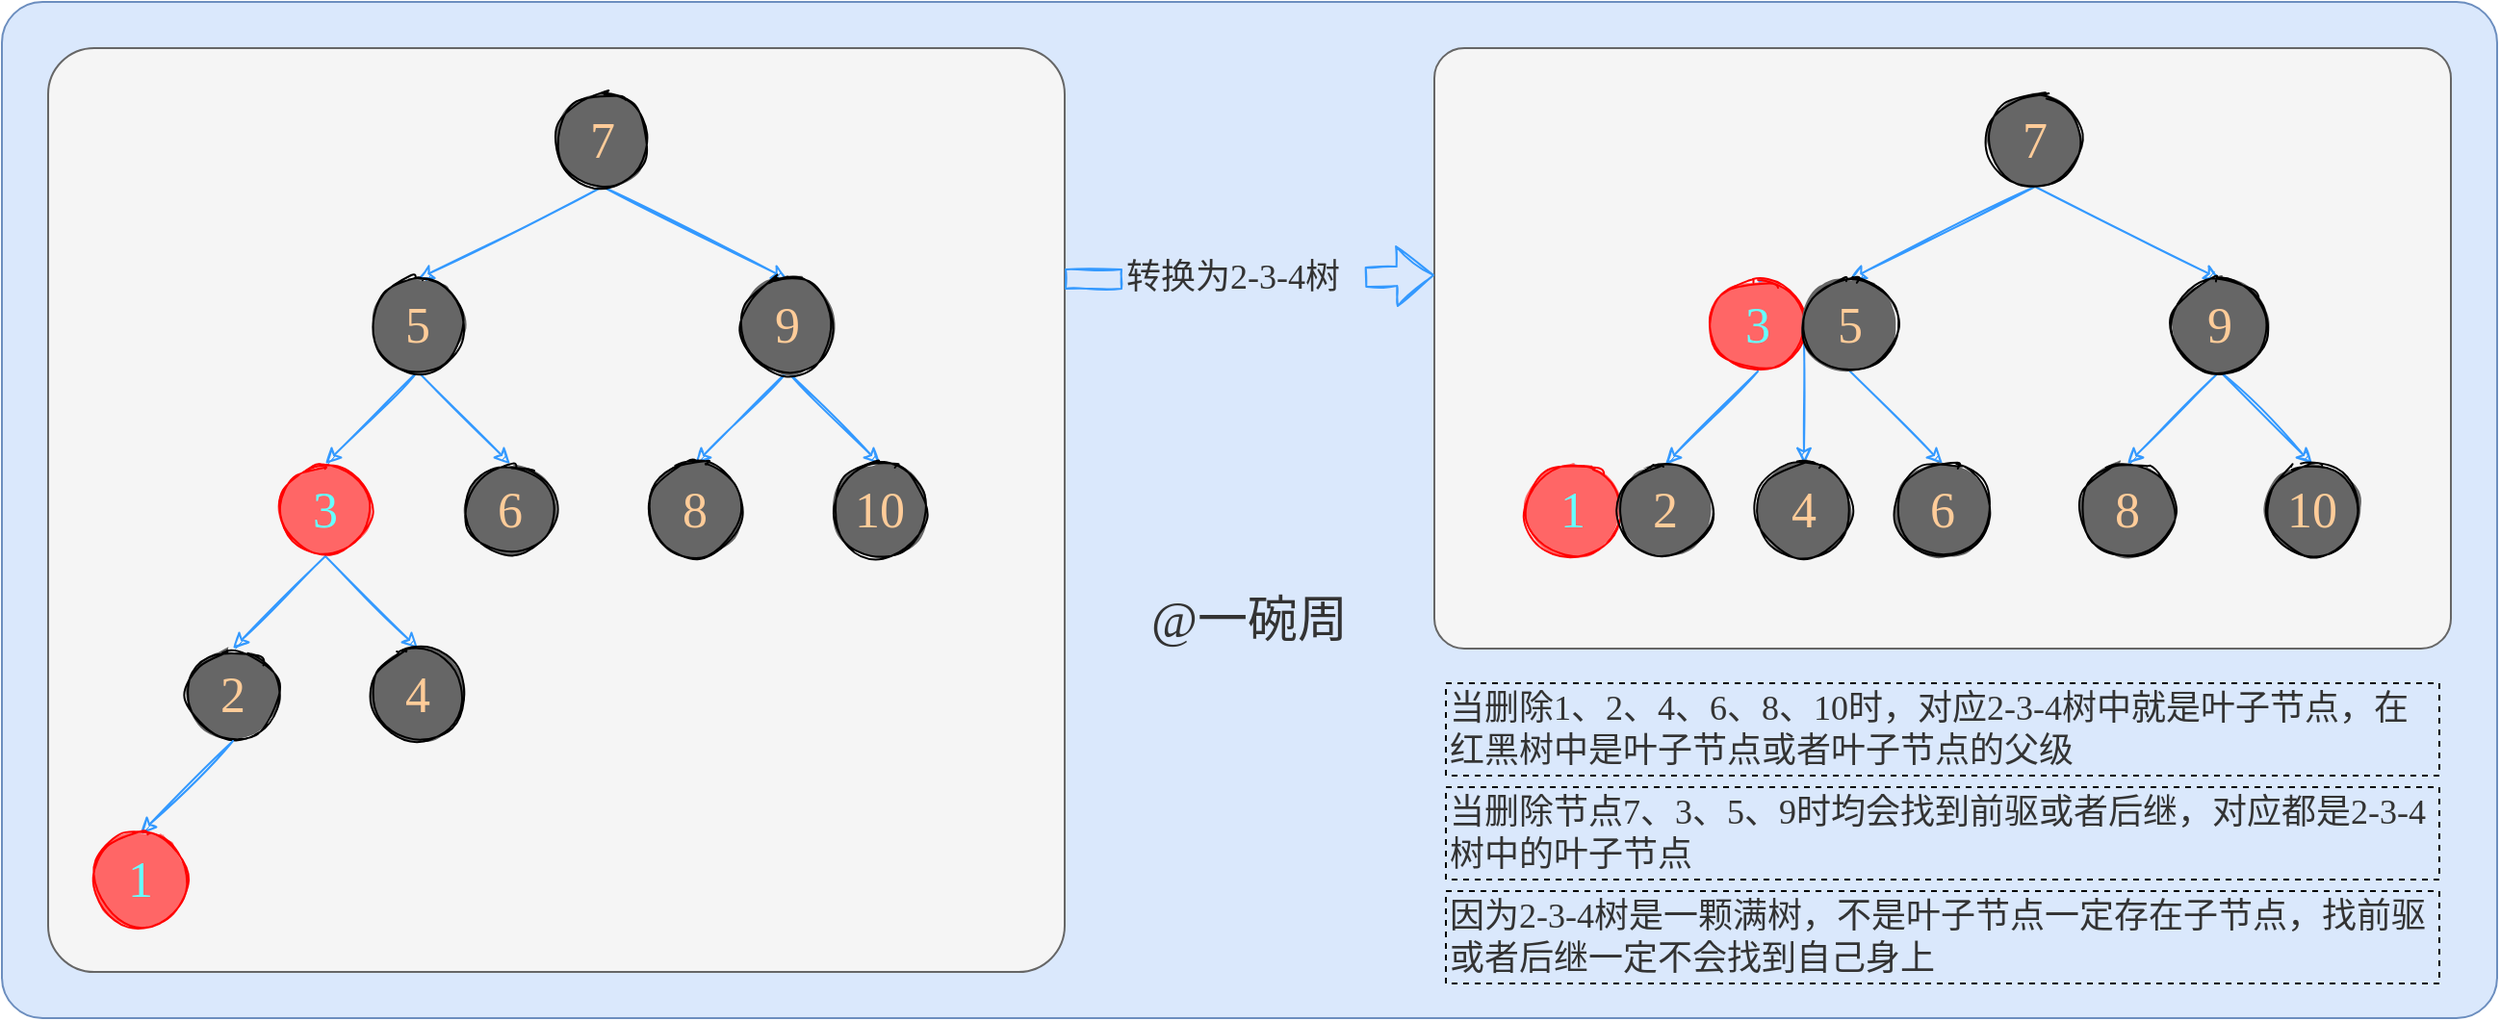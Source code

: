 <mxfile version="16.5.1" type="device"><diagram id="sbTQmbd6wwS1U6yTLp65" name="第 1 页"><mxGraphModel dx="-4282" dy="214" grid="1" gridSize="6" guides="1" tooltips="1" connect="1" arrows="1" fold="1" page="0" pageScale="1" pageWidth="827" pageHeight="1169" math="0" shadow="0"><root><mxCell id="0"/><mxCell id="1" parent="0"/><mxCell id="ivH2IacFtsF_XydCR1d3-26" value="" style="rounded=1;whiteSpace=wrap;html=1;fontFamily=Comic Sans MS;fontSize=18;fillColor=#dae8fc;strokeColor=#6c8ebf;arcSize=4;" parent="1" vertex="1"><mxGeometry x="6192" y="1128" width="1296" height="528" as="geometry"/></mxCell><mxCell id="fc86tOgBMqxgkYuQEkEB-153" value="" style="rounded=1;whiteSpace=wrap;html=1;sketch=0;fillStyle=auto;fontFamily=Comic Sans MS;fontSize=26;strokeColor=#666666;fillColor=#f5f5f5;arcSize=5;fontColor=#333333;" vertex="1" parent="1"><mxGeometry x="6936" y="1152" width="528" height="312" as="geometry"/></mxCell><mxCell id="fc86tOgBMqxgkYuQEkEB-154" style="edgeStyle=none;rounded=0;sketch=1;orthogonalLoop=1;jettySize=auto;html=1;exitX=1;exitY=0.473;exitDx=0;exitDy=0;entryX=0;entryY=0.378;entryDx=0;entryDy=0;entryPerimeter=0;fontFamily=Comic Sans MS;fontSize=18;fontColor=#333333;strokeColor=#3399FF;shape=flexArrow;startArrow=none;exitPerimeter=0;" edge="1" parent="1" source="fc86tOgBMqxgkYuQEkEB-156" target="fc86tOgBMqxgkYuQEkEB-153"><mxGeometry relative="1" as="geometry"/></mxCell><mxCell id="rxAGCjy9rbUy3xPKVwOK-19" value="" style="rounded=1;whiteSpace=wrap;html=1;sketch=0;fillStyle=auto;fontFamily=Comic Sans MS;fontSize=26;strokeColor=#666666;fillColor=#f5f5f5;arcSize=5;fontColor=#333333;" parent="1" vertex="1"><mxGeometry x="6216" y="1152" width="528" height="480" as="geometry"/></mxCell><mxCell id="rxAGCjy9rbUy3xPKVwOK-16" style="edgeStyle=none;rounded=0;sketch=1;orthogonalLoop=1;jettySize=auto;html=1;exitX=0.5;exitY=1;exitDx=0;exitDy=0;strokeColor=#9673A6;" parent="1" edge="1"><mxGeometry relative="1" as="geometry"><mxPoint x="560" y="560" as="sourcePoint"/></mxGeometry></mxCell><mxCell id="H94IqiTyf-CZfNIgYXHl-122" value="@一碗周" style="text;html=1;strokeColor=none;fillColor=none;align=center;verticalAlign=middle;whiteSpace=wrap;rounded=0;sketch=1;fillStyle=auto;fontFamily=Comic Sans MS;fontSize=26;fontColor=#333333;" parent="1" vertex="1"><mxGeometry x="6780" y="1434" width="120" height="30" as="geometry"/></mxCell><mxCell id="NptfwbpKZvffplfdBvXp-281" style="edgeStyle=none;rounded=0;sketch=1;orthogonalLoop=1;jettySize=auto;html=1;exitX=0.5;exitY=1;exitDx=0;exitDy=0;fontFamily=Comic Sans MS;fontSize=18;startArrow=none;startFill=0;endArrow=classic;endFill=1;strokeColor=#3399FF;entryX=0.5;entryY=0;entryDx=0;entryDy=0;" parent="1" source="NptfwbpKZvffplfdBvXp-339" target="NptfwbpKZvffplfdBvXp-341" edge="1"><mxGeometry relative="1" as="geometry"><mxPoint x="6600" y="1332" as="sourcePoint"/><mxPoint x="6552" y="1362" as="targetPoint"/></mxGeometry></mxCell><mxCell id="NptfwbpKZvffplfdBvXp-282" style="edgeStyle=none;rounded=0;sketch=1;orthogonalLoop=1;jettySize=auto;html=1;exitX=0.5;exitY=1;exitDx=0;exitDy=0;fontFamily=Comic Sans MS;fontSize=18;startArrow=none;startFill=0;endArrow=classic;endFill=1;strokeColor=#3399FF;entryX=0.5;entryY=0;entryDx=0;entryDy=0;" parent="1" source="NptfwbpKZvffplfdBvXp-339" target="NptfwbpKZvffplfdBvXp-340" edge="1"><mxGeometry relative="1" as="geometry"><mxPoint x="6600" y="1332" as="sourcePoint"/><mxPoint x="6642" y="1356" as="targetPoint"/></mxGeometry></mxCell><mxCell id="NptfwbpKZvffplfdBvXp-285" style="edgeStyle=none;rounded=0;sketch=1;orthogonalLoop=1;jettySize=auto;html=1;exitX=0.5;exitY=1;exitDx=0;exitDy=0;entryX=0.5;entryY=0;entryDx=0;entryDy=0;fontFamily=Comic Sans MS;fontSize=18;endArrow=classic;endFill=1;strokeColor=#3399FF;" parent="1" source="NptfwbpKZvffplfdBvXp-338" target="NptfwbpKZvffplfdBvXp-342" edge="1"><mxGeometry relative="1" as="geometry"><mxPoint x="6408" y="1326" as="sourcePoint"/><mxPoint x="6456" y="1376.5" as="targetPoint"/></mxGeometry></mxCell><mxCell id="NptfwbpKZvffplfdBvXp-286" style="edgeStyle=none;rounded=0;sketch=1;orthogonalLoop=1;jettySize=auto;html=1;exitX=0.5;exitY=1;exitDx=0;exitDy=0;fontFamily=Comic Sans MS;fontSize=18;startArrow=none;startFill=0;endArrow=classic;endFill=1;strokeColor=#3399FF;entryX=0.5;entryY=0;entryDx=0;entryDy=0;entryPerimeter=0;" parent="1" source="NptfwbpKZvffplfdBvXp-337" target="NptfwbpKZvffplfdBvXp-339" edge="1"><mxGeometry relative="1" as="geometry"><mxPoint x="6432" y="1245.5" as="sourcePoint"/><mxPoint x="6504" y="1272" as="targetPoint"/></mxGeometry></mxCell><mxCell id="NptfwbpKZvffplfdBvXp-291" style="edgeStyle=none;rounded=0;sketch=1;orthogonalLoop=1;jettySize=auto;html=1;exitX=0.5;exitY=1;exitDx=0;exitDy=0;fontFamily=Comic Sans MS;fontSize=18;startArrow=none;startFill=0;endArrow=classic;endFill=1;strokeColor=#3399FF;entryX=0.5;entryY=0;entryDx=0;entryDy=0;" parent="1" source="NptfwbpKZvffplfdBvXp-337" target="NptfwbpKZvffplfdBvXp-338" edge="1"><mxGeometry relative="1" as="geometry"><mxPoint x="6432" y="1245.5" as="sourcePoint"/><mxPoint x="6408" y="1272" as="targetPoint"/></mxGeometry></mxCell><mxCell id="NptfwbpKZvffplfdBvXp-293" style="edgeStyle=none;rounded=0;sketch=1;orthogonalLoop=1;jettySize=auto;html=1;exitX=0.5;exitY=1;exitDx=0;exitDy=0;entryX=0.5;entryY=0;entryDx=0;entryDy=0;fontFamily=Comic Sans MS;fontSize=18;startArrow=none;startFill=0;endArrow=classic;endFill=1;strokeColor=#3399FF;" parent="1" source="NptfwbpKZvffplfdBvXp-298" target="NptfwbpKZvffplfdBvXp-294" edge="1"><mxGeometry relative="1" as="geometry"/></mxCell><mxCell id="NptfwbpKZvffplfdBvXp-294" value="&lt;font face=&quot;Comic Sans MS&quot;&gt;&lt;span style=&quot;font-size: 26px&quot;&gt;4&lt;/span&gt;&lt;/font&gt;" style="ellipse;whiteSpace=wrap;html=1;fillColor=#666666;strokeColor=#000000;sketch=1;fillStyle=solid;fontColor=#FFCC99;" parent="1" vertex="1"><mxGeometry x="6384" y="1464" width="48" height="48" as="geometry"/></mxCell><mxCell id="NptfwbpKZvffplfdBvXp-295" style="edgeStyle=none;rounded=0;sketch=1;orthogonalLoop=1;jettySize=auto;html=1;exitX=0.5;exitY=1;exitDx=0;exitDy=0;entryX=0.5;entryY=0;entryDx=0;entryDy=0;fontFamily=Comic Sans MS;fontSize=18;startArrow=none;startFill=0;endArrow=classic;endFill=1;strokeColor=#3399FF;" parent="1" source="NptfwbpKZvffplfdBvXp-338" target="NptfwbpKZvffplfdBvXp-298" edge="1"><mxGeometry relative="1" as="geometry"><mxPoint x="6336" y="1342.5" as="sourcePoint"/></mxGeometry></mxCell><mxCell id="NptfwbpKZvffplfdBvXp-297" style="edgeStyle=none;rounded=0;sketch=1;orthogonalLoop=1;jettySize=auto;html=1;exitX=0.5;exitY=1;exitDx=0;exitDy=0;entryX=0.5;entryY=0;entryDx=0;entryDy=0;fontFamily=Comic Sans MS;fontSize=18;startArrow=none;startFill=0;endArrow=classic;endFill=1;strokeColor=#3399FF;" parent="1" source="NptfwbpKZvffplfdBvXp-298" target="NptfwbpKZvffplfdBvXp-299" edge="1"><mxGeometry relative="1" as="geometry"/></mxCell><mxCell id="NptfwbpKZvffplfdBvXp-298" value="&lt;font face=&quot;Comic Sans MS&quot;&gt;&lt;span style=&quot;font-size: 26px&quot;&gt;3&lt;/span&gt;&lt;/font&gt;" style="ellipse;whiteSpace=wrap;html=1;fillColor=#FF6666;strokeColor=#FF0000;sketch=1;fillStyle=solid;fontColor=#66FFFF;" parent="1" vertex="1"><mxGeometry x="6336" y="1368" width="48" height="48" as="geometry"/></mxCell><mxCell id="NptfwbpKZvffplfdBvXp-299" value="&lt;font face=&quot;Comic Sans MS&quot;&gt;&lt;span style=&quot;font-size: 26px&quot;&gt;2&lt;/span&gt;&lt;/font&gt;" style="ellipse;whiteSpace=wrap;html=1;fillColor=#666666;strokeColor=#000000;sketch=1;fillStyle=solid;fontColor=#FFCC99;" parent="1" vertex="1"><mxGeometry x="6288" y="1464" width="48" height="48" as="geometry"/></mxCell><mxCell id="NptfwbpKZvffplfdBvXp-323" style="edgeStyle=none;rounded=0;sketch=1;orthogonalLoop=1;jettySize=auto;html=1;exitX=0.5;exitY=1;exitDx=0;exitDy=0;entryX=0.5;entryY=0;entryDx=0;entryDy=0;fontFamily=Comic Sans MS;fontSize=18;startArrow=none;startFill=0;endArrow=classic;endFill=1;strokeColor=#3399FF;" parent="1" source="NptfwbpKZvffplfdBvXp-299" target="NptfwbpKZvffplfdBvXp-324" edge="1"><mxGeometry relative="1" as="geometry"><mxPoint x="6240" y="1539.5" as="sourcePoint"/></mxGeometry></mxCell><mxCell id="NptfwbpKZvffplfdBvXp-324" value="&lt;font face=&quot;Comic Sans MS&quot;&gt;&lt;span style=&quot;font-size: 26px&quot;&gt;1&lt;/span&gt;&lt;/font&gt;" style="ellipse;whiteSpace=wrap;html=1;fillColor=#FF6666;strokeColor=#FF0000;sketch=1;fillStyle=solid;fontColor=#66FFFF;" parent="1" vertex="1"><mxGeometry x="6240" y="1560" width="48" height="48" as="geometry"/></mxCell><mxCell id="NptfwbpKZvffplfdBvXp-337" value="&lt;font style=&quot;font-size: 26px&quot; face=&quot;Comic Sans MS&quot;&gt;7&lt;/font&gt;" style="ellipse;whiteSpace=wrap;html=1;fillColor=#666666;strokeColor=#000000;sketch=1;fillStyle=solid;fontColor=#FFCC99;" parent="1" vertex="1"><mxGeometry x="6480" y="1176" width="48" height="48" as="geometry"/></mxCell><mxCell id="NptfwbpKZvffplfdBvXp-338" value="&lt;font face=&quot;Comic Sans MS&quot;&gt;&lt;span style=&quot;font-size: 26px&quot;&gt;5&lt;/span&gt;&lt;/font&gt;" style="ellipse;whiteSpace=wrap;html=1;fillColor=#666666;strokeColor=#000000;sketch=1;fillStyle=solid;fontColor=#FFCC99;" parent="1" vertex="1"><mxGeometry x="6384" y="1272" width="48" height="48" as="geometry"/></mxCell><mxCell id="NptfwbpKZvffplfdBvXp-339" value="&lt;font style=&quot;font-size: 26px&quot; face=&quot;Comic Sans MS&quot;&gt;9&lt;/font&gt;" style="ellipse;whiteSpace=wrap;html=1;fillColor=#666666;strokeColor=#000000;sketch=1;fillStyle=solid;fontColor=#FFCC99;" parent="1" vertex="1"><mxGeometry x="6576" y="1272" width="48" height="48" as="geometry"/></mxCell><mxCell id="NptfwbpKZvffplfdBvXp-340" value="&lt;font style=&quot;font-size: 26px&quot; face=&quot;Comic Sans MS&quot;&gt;10&lt;/font&gt;" style="ellipse;whiteSpace=wrap;html=1;fillColor=#666666;strokeColor=#000000;sketch=1;fillStyle=solid;fontColor=#FFCC99;" parent="1" vertex="1"><mxGeometry x="6624" y="1368" width="48" height="48" as="geometry"/></mxCell><mxCell id="NptfwbpKZvffplfdBvXp-341" value="&lt;font style=&quot;font-size: 26px&quot; face=&quot;Comic Sans MS&quot;&gt;8&lt;/font&gt;" style="ellipse;whiteSpace=wrap;html=1;fillColor=#666666;strokeColor=#000000;sketch=1;fillStyle=solid;fontColor=#FFCC99;" parent="1" vertex="1"><mxGeometry x="6528" y="1368" width="48" height="48" as="geometry"/></mxCell><mxCell id="NptfwbpKZvffplfdBvXp-342" value="&lt;font face=&quot;Comic Sans MS&quot;&gt;&lt;span style=&quot;font-size: 26px&quot;&gt;6&lt;/span&gt;&lt;/font&gt;" style="ellipse;whiteSpace=wrap;html=1;fillColor=#666666;strokeColor=#000000;sketch=1;fillStyle=solid;fontColor=#FFCC99;" parent="1" vertex="1"><mxGeometry x="6432" y="1368" width="48" height="48" as="geometry"/></mxCell><mxCell id="fc86tOgBMqxgkYuQEkEB-134" style="edgeStyle=none;rounded=0;sketch=1;orthogonalLoop=1;jettySize=auto;html=1;exitX=0.5;exitY=1;exitDx=0;exitDy=0;fontFamily=Comic Sans MS;fontSize=18;startArrow=none;startFill=0;endArrow=classic;endFill=1;strokeColor=#3399FF;entryX=0.5;entryY=0;entryDx=0;entryDy=0;" edge="1" parent="1" source="fc86tOgBMqxgkYuQEkEB-149" target="fc86tOgBMqxgkYuQEkEB-151"><mxGeometry relative="1" as="geometry"><mxPoint x="7344" y="1332" as="sourcePoint"/><mxPoint x="7296" y="1362" as="targetPoint"/></mxGeometry></mxCell><mxCell id="fc86tOgBMqxgkYuQEkEB-135" style="edgeStyle=none;rounded=0;sketch=1;orthogonalLoop=1;jettySize=auto;html=1;exitX=0.5;exitY=1;exitDx=0;exitDy=0;fontFamily=Comic Sans MS;fontSize=18;startArrow=none;startFill=0;endArrow=classic;endFill=1;strokeColor=#3399FF;entryX=0.5;entryY=0;entryDx=0;entryDy=0;" edge="1" parent="1" source="fc86tOgBMqxgkYuQEkEB-149" target="fc86tOgBMqxgkYuQEkEB-150"><mxGeometry relative="1" as="geometry"><mxPoint x="7344" y="1332" as="sourcePoint"/><mxPoint x="7386" y="1356" as="targetPoint"/></mxGeometry></mxCell><mxCell id="fc86tOgBMqxgkYuQEkEB-136" style="edgeStyle=none;rounded=0;sketch=1;orthogonalLoop=1;jettySize=auto;html=1;exitX=0.5;exitY=1;exitDx=0;exitDy=0;entryX=0.5;entryY=0;entryDx=0;entryDy=0;fontFamily=Comic Sans MS;fontSize=18;endArrow=classic;endFill=1;strokeColor=#3399FF;" edge="1" parent="1" source="fc86tOgBMqxgkYuQEkEB-148" target="fc86tOgBMqxgkYuQEkEB-152"><mxGeometry relative="1" as="geometry"><mxPoint x="7152" y="1326" as="sourcePoint"/><mxPoint x="7200" y="1376.5" as="targetPoint"/></mxGeometry></mxCell><mxCell id="fc86tOgBMqxgkYuQEkEB-137" style="edgeStyle=none;rounded=0;sketch=1;orthogonalLoop=1;jettySize=auto;html=1;exitX=0.5;exitY=1;exitDx=0;exitDy=0;fontFamily=Comic Sans MS;fontSize=18;startArrow=none;startFill=0;endArrow=classic;endFill=1;strokeColor=#3399FF;entryX=0.5;entryY=0;entryDx=0;entryDy=0;entryPerimeter=0;" edge="1" parent="1" source="fc86tOgBMqxgkYuQEkEB-147" target="fc86tOgBMqxgkYuQEkEB-149"><mxGeometry relative="1" as="geometry"><mxPoint x="7176" y="1245.5" as="sourcePoint"/><mxPoint x="7248" y="1272" as="targetPoint"/></mxGeometry></mxCell><mxCell id="fc86tOgBMqxgkYuQEkEB-138" style="edgeStyle=none;rounded=0;sketch=1;orthogonalLoop=1;jettySize=auto;html=1;exitX=0.5;exitY=1;exitDx=0;exitDy=0;fontFamily=Comic Sans MS;fontSize=18;startArrow=none;startFill=0;endArrow=classic;endFill=1;strokeColor=#3399FF;entryX=0.5;entryY=0;entryDx=0;entryDy=0;" edge="1" parent="1" source="fc86tOgBMqxgkYuQEkEB-147" target="fc86tOgBMqxgkYuQEkEB-148"><mxGeometry relative="1" as="geometry"><mxPoint x="7176" y="1245.5" as="sourcePoint"/><mxPoint x="7152" y="1272" as="targetPoint"/></mxGeometry></mxCell><mxCell id="fc86tOgBMqxgkYuQEkEB-139" style="edgeStyle=none;rounded=0;sketch=1;orthogonalLoop=1;jettySize=auto;html=1;exitX=-0.001;exitY=0.647;exitDx=0;exitDy=0;entryX=0.5;entryY=0;entryDx=0;entryDy=0;fontFamily=Comic Sans MS;fontSize=18;startArrow=none;startFill=0;endArrow=classic;endFill=1;strokeColor=#3399FF;exitPerimeter=0;" edge="1" parent="1" source="fc86tOgBMqxgkYuQEkEB-148" target="fc86tOgBMqxgkYuQEkEB-140"><mxGeometry relative="1" as="geometry"/></mxCell><mxCell id="fc86tOgBMqxgkYuQEkEB-140" value="&lt;font face=&quot;Comic Sans MS&quot;&gt;&lt;span style=&quot;font-size: 26px&quot;&gt;4&lt;/span&gt;&lt;/font&gt;" style="ellipse;whiteSpace=wrap;html=1;fillColor=#666666;strokeColor=#000000;sketch=1;fillStyle=solid;fontColor=#FFCC99;" vertex="1" parent="1"><mxGeometry x="7104" y="1368" width="48" height="48" as="geometry"/></mxCell><mxCell id="fc86tOgBMqxgkYuQEkEB-141" style="edgeStyle=none;rounded=0;sketch=1;orthogonalLoop=1;jettySize=auto;html=1;exitX=0.5;exitY=1;exitDx=0;exitDy=0;entryX=0.5;entryY=0;entryDx=0;entryDy=0;fontFamily=Comic Sans MS;fontSize=18;startArrow=none;startFill=0;endArrow=classic;endFill=1;strokeColor=#3399FF;" edge="1" parent="1" source="fc86tOgBMqxgkYuQEkEB-148" target="fc86tOgBMqxgkYuQEkEB-143"><mxGeometry relative="1" as="geometry"><mxPoint x="7080" y="1342.5" as="sourcePoint"/></mxGeometry></mxCell><mxCell id="fc86tOgBMqxgkYuQEkEB-142" style="edgeStyle=none;rounded=0;sketch=1;orthogonalLoop=1;jettySize=auto;html=1;exitX=0.5;exitY=1;exitDx=0;exitDy=0;entryX=0.5;entryY=0;entryDx=0;entryDy=0;fontFamily=Comic Sans MS;fontSize=18;startArrow=none;startFill=0;endArrow=classic;endFill=1;strokeColor=#3399FF;" edge="1" parent="1" source="fc86tOgBMqxgkYuQEkEB-143" target="fc86tOgBMqxgkYuQEkEB-144"><mxGeometry relative="1" as="geometry"/></mxCell><mxCell id="fc86tOgBMqxgkYuQEkEB-143" value="&lt;font face=&quot;Comic Sans MS&quot;&gt;&lt;span style=&quot;font-size: 26px&quot;&gt;3&lt;/span&gt;&lt;/font&gt;" style="ellipse;whiteSpace=wrap;html=1;fillColor=#FF6666;strokeColor=#FF0000;sketch=1;fillStyle=solid;fontColor=#66FFFF;" vertex="1" parent="1"><mxGeometry x="7080" y="1272" width="48" height="48" as="geometry"/></mxCell><mxCell id="fc86tOgBMqxgkYuQEkEB-145" style="edgeStyle=none;rounded=0;sketch=1;orthogonalLoop=1;jettySize=auto;html=1;exitX=0.5;exitY=1;exitDx=0;exitDy=0;entryX=0.5;entryY=0;entryDx=0;entryDy=0;fontFamily=Comic Sans MS;fontSize=18;startArrow=none;startFill=0;endArrow=classic;endFill=1;strokeColor=#3399FF;" edge="1" parent="1" source="fc86tOgBMqxgkYuQEkEB-144" target="fc86tOgBMqxgkYuQEkEB-146"><mxGeometry relative="1" as="geometry"><mxPoint x="6984" y="1539.5" as="sourcePoint"/></mxGeometry></mxCell><mxCell id="fc86tOgBMqxgkYuQEkEB-146" value="&lt;font face=&quot;Comic Sans MS&quot;&gt;&lt;span style=&quot;font-size: 26px&quot;&gt;1&lt;/span&gt;&lt;/font&gt;" style="ellipse;whiteSpace=wrap;html=1;fillColor=#FF6666;strokeColor=#FF0000;sketch=1;fillStyle=solid;fontColor=#66FFFF;" vertex="1" parent="1"><mxGeometry x="6984" y="1368" width="48" height="48" as="geometry"/></mxCell><mxCell id="fc86tOgBMqxgkYuQEkEB-147" value="&lt;font style=&quot;font-size: 26px&quot; face=&quot;Comic Sans MS&quot;&gt;7&lt;/font&gt;" style="ellipse;whiteSpace=wrap;html=1;fillColor=#666666;strokeColor=#000000;sketch=1;fillStyle=solid;fontColor=#FFCC99;" vertex="1" parent="1"><mxGeometry x="7224" y="1176" width="48" height="48" as="geometry"/></mxCell><mxCell id="fc86tOgBMqxgkYuQEkEB-148" value="&lt;font face=&quot;Comic Sans MS&quot;&gt;&lt;span style=&quot;font-size: 26px&quot;&gt;5&lt;/span&gt;&lt;/font&gt;" style="ellipse;whiteSpace=wrap;html=1;fillColor=#666666;strokeColor=#000000;sketch=1;fillStyle=solid;fontColor=#FFCC99;" vertex="1" parent="1"><mxGeometry x="7128" y="1272" width="48" height="48" as="geometry"/></mxCell><mxCell id="fc86tOgBMqxgkYuQEkEB-149" value="&lt;font style=&quot;font-size: 26px&quot; face=&quot;Comic Sans MS&quot;&gt;9&lt;/font&gt;" style="ellipse;whiteSpace=wrap;html=1;fillColor=#666666;strokeColor=#000000;sketch=1;fillStyle=solid;fontColor=#FFCC99;" vertex="1" parent="1"><mxGeometry x="7320" y="1272" width="48" height="48" as="geometry"/></mxCell><mxCell id="fc86tOgBMqxgkYuQEkEB-150" value="&lt;font style=&quot;font-size: 26px&quot; face=&quot;Comic Sans MS&quot;&gt;10&lt;/font&gt;" style="ellipse;whiteSpace=wrap;html=1;fillColor=#666666;strokeColor=#000000;sketch=1;fillStyle=solid;fontColor=#FFCC99;" vertex="1" parent="1"><mxGeometry x="7368" y="1368" width="48" height="48" as="geometry"/></mxCell><mxCell id="fc86tOgBMqxgkYuQEkEB-151" value="&lt;font style=&quot;font-size: 26px&quot; face=&quot;Comic Sans MS&quot;&gt;8&lt;/font&gt;" style="ellipse;whiteSpace=wrap;html=1;fillColor=#666666;strokeColor=#000000;sketch=1;fillStyle=solid;fontColor=#FFCC99;" vertex="1" parent="1"><mxGeometry x="7272" y="1368" width="48" height="48" as="geometry"/></mxCell><mxCell id="fc86tOgBMqxgkYuQEkEB-152" value="&lt;font face=&quot;Comic Sans MS&quot;&gt;&lt;span style=&quot;font-size: 26px&quot;&gt;6&lt;/span&gt;&lt;/font&gt;" style="ellipse;whiteSpace=wrap;html=1;fillColor=#666666;strokeColor=#000000;sketch=1;fillStyle=solid;fontColor=#FFCC99;" vertex="1" parent="1"><mxGeometry x="7176" y="1368" width="48" height="48" as="geometry"/></mxCell><mxCell id="fc86tOgBMqxgkYuQEkEB-144" value="&lt;font face=&quot;Comic Sans MS&quot;&gt;&lt;span style=&quot;font-size: 26px&quot;&gt;2&lt;/span&gt;&lt;/font&gt;" style="ellipse;whiteSpace=wrap;html=1;fillColor=#666666;strokeColor=#000000;sketch=1;fillStyle=solid;fontColor=#FFCC99;" vertex="1" parent="1"><mxGeometry x="7032" y="1368" width="48" height="48" as="geometry"/></mxCell><mxCell id="fc86tOgBMqxgkYuQEkEB-156" value="&lt;span style=&quot;color: rgb(51 , 51 , 51) ; font-family: &amp;#34;comic sans ms&amp;#34; ; font-size: 18px ; font-style: normal ; font-weight: 400 ; letter-spacing: normal ; text-align: center ; text-indent: 0px ; text-transform: none ; word-spacing: 0px ; display: inline ; float: none&quot;&gt;转换为2-3-4树&lt;/span&gt;" style="text;whiteSpace=wrap;html=1;fontSize=18;fontFamily=Comic Sans MS;fontColor=#333333;" vertex="1" parent="1"><mxGeometry x="6774" y="1254" width="126" height="36" as="geometry"/></mxCell><mxCell id="fc86tOgBMqxgkYuQEkEB-157" value="" style="edgeStyle=none;rounded=0;sketch=1;orthogonalLoop=1;jettySize=auto;html=1;exitX=1;exitY=0.25;exitDx=0;exitDy=0;entryX=0;entryY=0.5;entryDx=0;entryDy=0;fontFamily=Comic Sans MS;fontSize=18;fontColor=#333333;strokeColor=#3399FF;shape=flexArrow;endArrow=none;" edge="1" parent="1" source="rxAGCjy9rbUy3xPKVwOK-19" target="fc86tOgBMqxgkYuQEkEB-156"><mxGeometry relative="1" as="geometry"><mxPoint x="6744" y="1272" as="sourcePoint"/><mxPoint x="6936" y="1269.936" as="targetPoint"/></mxGeometry></mxCell><mxCell id="fc86tOgBMqxgkYuQEkEB-160" value="当删除1、2、4、6、8、10时，对应2-3-4树中就是叶子节点，在红黑树中是叶子节点或者叶子节点的父级" style="text;html=1;strokeColor=default;fillColor=none;align=left;verticalAlign=middle;whiteSpace=wrap;rounded=0;labelBackgroundColor=none;fontFamily=Comic Sans MS;fontSize=18;fontColor=#333333;dashed=1;" vertex="1" parent="1"><mxGeometry x="6942" y="1482" width="516" height="48" as="geometry"/></mxCell><mxCell id="fc86tOgBMqxgkYuQEkEB-161" value="当删除节点7、3、5、9时均会找到前驱或者后继，对应都是2-3-4树中的叶子节点" style="text;html=1;strokeColor=default;fillColor=none;align=left;verticalAlign=middle;whiteSpace=wrap;rounded=0;labelBackgroundColor=none;fontFamily=Comic Sans MS;fontSize=18;fontColor=#333333;dashed=1;" vertex="1" parent="1"><mxGeometry x="6942" y="1536" width="516" height="48" as="geometry"/></mxCell><mxCell id="fc86tOgBMqxgkYuQEkEB-162" value="因为2-3-4树是一颗满树，不是叶子节点一定存在子节点，找前驱或者后继一定不会找到自己身上" style="text;html=1;strokeColor=default;fillColor=none;align=left;verticalAlign=middle;whiteSpace=wrap;rounded=0;labelBackgroundColor=none;fontFamily=Comic Sans MS;fontSize=18;fontColor=#333333;dashed=1;" vertex="1" parent="1"><mxGeometry x="6942" y="1590" width="516" height="48" as="geometry"/></mxCell></root></mxGraphModel></diagram></mxfile>